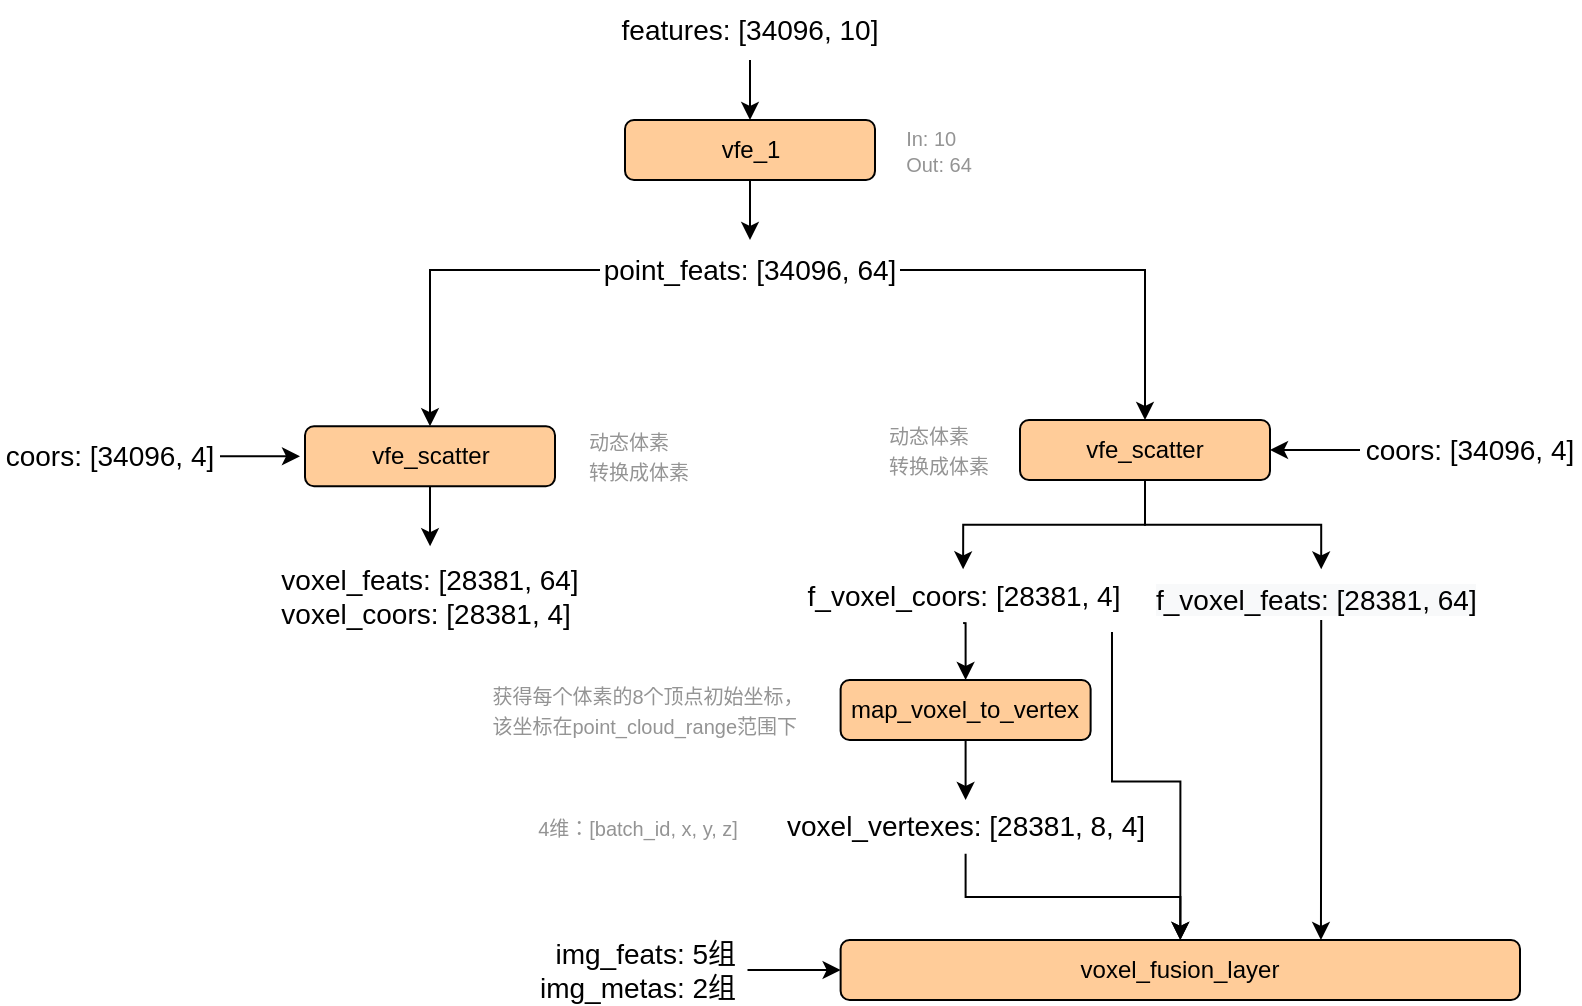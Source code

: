 <mxfile version="13.9.6" type="github">
  <diagram id="_Vdp1WSeutmWLjkR1ZQ9" name="Page-1">
    <mxGraphModel dx="2293" dy="653" grid="1" gridSize="10" guides="1" tooltips="1" connect="1" arrows="1" fold="1" page="1" pageScale="1" pageWidth="827" pageHeight="1169" math="0" shadow="0">
      <root>
        <mxCell id="0" />
        <mxCell id="1" parent="0" />
        <mxCell id="HEfAnEQ_DSQXCPcIPhqs-1" value="" style="endArrow=classic;html=1;exitX=0.5;exitY=1;exitDx=0;exitDy=0;entryX=0.5;entryY=0;entryDx=0;entryDy=0;" edge="1" parent="1" source="HEfAnEQ_DSQXCPcIPhqs-3" target="HEfAnEQ_DSQXCPcIPhqs-4">
          <mxGeometry width="50" height="50" relative="1" as="geometry">
            <mxPoint x="224.5" y="110" as="sourcePoint" />
            <mxPoint x="225" y="120" as="targetPoint" />
          </mxGeometry>
        </mxCell>
        <mxCell id="HEfAnEQ_DSQXCPcIPhqs-3" value="&lt;font style=&quot;font-size: 14px&quot;&gt;features: [34096, 10]&lt;/font&gt;" style="text;html=1;strokeColor=none;fillColor=none;align=center;verticalAlign=middle;whiteSpace=wrap;rounded=0;shadow=0;" vertex="1" parent="1">
          <mxGeometry x="150" y="40" width="150" height="30" as="geometry" />
        </mxCell>
        <mxCell id="HEfAnEQ_DSQXCPcIPhqs-10" style="edgeStyle=orthogonalEdgeStyle;rounded=0;orthogonalLoop=1;jettySize=auto;html=1;entryX=0.5;entryY=0;entryDx=0;entryDy=0;" edge="1" parent="1" source="HEfAnEQ_DSQXCPcIPhqs-4" target="HEfAnEQ_DSQXCPcIPhqs-8">
          <mxGeometry relative="1" as="geometry">
            <mxPoint x="225" y="150" as="targetPoint" />
          </mxGeometry>
        </mxCell>
        <mxCell id="HEfAnEQ_DSQXCPcIPhqs-4" value="vfe_1" style="rounded=1;whiteSpace=wrap;html=1;fillColor=#FFCC99;" vertex="1" parent="1">
          <mxGeometry x="162.5" y="100" width="125" height="30" as="geometry" />
        </mxCell>
        <mxCell id="HEfAnEQ_DSQXCPcIPhqs-12" style="edgeStyle=orthogonalEdgeStyle;rounded=0;orthogonalLoop=1;jettySize=auto;html=1;entryX=0.5;entryY=0;entryDx=0;entryDy=0;" edge="1" parent="1" source="HEfAnEQ_DSQXCPcIPhqs-8" target="HEfAnEQ_DSQXCPcIPhqs-11">
          <mxGeometry relative="1" as="geometry" />
        </mxCell>
        <mxCell id="HEfAnEQ_DSQXCPcIPhqs-20" style="edgeStyle=orthogonalEdgeStyle;rounded=0;orthogonalLoop=1;jettySize=auto;html=1;" edge="1" parent="1" source="HEfAnEQ_DSQXCPcIPhqs-8" target="HEfAnEQ_DSQXCPcIPhqs-19">
          <mxGeometry relative="1" as="geometry" />
        </mxCell>
        <mxCell id="HEfAnEQ_DSQXCPcIPhqs-8" value="&lt;font style=&quot;font-size: 14px&quot;&gt;point_feats: [34096, 64]&lt;/font&gt;" style="text;html=1;strokeColor=none;fillColor=none;align=center;verticalAlign=middle;whiteSpace=wrap;rounded=0;" vertex="1" parent="1">
          <mxGeometry x="150" y="160" width="150" height="30" as="geometry" />
        </mxCell>
        <mxCell id="HEfAnEQ_DSQXCPcIPhqs-9" value="&lt;div style=&quot;text-align: left&quot;&gt;&lt;font style=&quot;font-size: 10px&quot; color=&quot;#949494&quot;&gt;In: 10&lt;/font&gt;&lt;/div&gt;&lt;font style=&quot;font-size: 10px&quot; color=&quot;#949494&quot;&gt;&lt;div style=&quot;text-align: left&quot;&gt;Out: 64&lt;/div&gt;&lt;/font&gt;" style="text;html=1;strokeColor=none;fillColor=none;align=center;verticalAlign=middle;whiteSpace=wrap;rounded=0;" vertex="1" parent="1">
          <mxGeometry x="287.5" y="97.5" width="62.5" height="35" as="geometry" />
        </mxCell>
        <mxCell id="HEfAnEQ_DSQXCPcIPhqs-17" style="edgeStyle=orthogonalEdgeStyle;rounded=0;orthogonalLoop=1;jettySize=auto;html=1;" edge="1" parent="1" source="HEfAnEQ_DSQXCPcIPhqs-11" target="HEfAnEQ_DSQXCPcIPhqs-15">
          <mxGeometry relative="1" as="geometry" />
        </mxCell>
        <mxCell id="HEfAnEQ_DSQXCPcIPhqs-11" value="vfe_scatter" style="rounded=1;whiteSpace=wrap;html=1;fillColor=#FFCC99;" vertex="1" parent="1">
          <mxGeometry x="2.5" y="253.12" width="125" height="30" as="geometry" />
        </mxCell>
        <mxCell id="HEfAnEQ_DSQXCPcIPhqs-14" style="edgeStyle=orthogonalEdgeStyle;rounded=0;orthogonalLoop=1;jettySize=auto;html=1;" edge="1" parent="1" source="HEfAnEQ_DSQXCPcIPhqs-13">
          <mxGeometry relative="1" as="geometry">
            <mxPoint y="268.12" as="targetPoint" />
          </mxGeometry>
        </mxCell>
        <mxCell id="HEfAnEQ_DSQXCPcIPhqs-13" value="&lt;font style=&quot;font-size: 14px&quot;&gt;coors: [34096, 4]&lt;/font&gt;" style="text;html=1;strokeColor=none;fillColor=none;align=center;verticalAlign=middle;whiteSpace=wrap;rounded=0;" vertex="1" parent="1">
          <mxGeometry x="-150" y="253.12" width="110" height="30" as="geometry" />
        </mxCell>
        <mxCell id="HEfAnEQ_DSQXCPcIPhqs-15" value="&lt;div style=&quot;text-align: left&quot;&gt;&lt;span style=&quot;font-size: 14px&quot;&gt;voxel_feats: [28381, 64]&lt;/span&gt;&lt;/div&gt;&lt;font style=&quot;font-size: 14px&quot;&gt;&lt;div style=&quot;text-align: left&quot;&gt;&lt;span&gt;voxel_coors: [28381, 4]&lt;/span&gt;&lt;/div&gt;&lt;/font&gt;" style="text;html=1;strokeColor=none;fillColor=none;align=center;verticalAlign=middle;whiteSpace=wrap;rounded=0;" vertex="1" parent="1">
          <mxGeometry x="-13.75" y="313.12" width="157.5" height="50" as="geometry" />
        </mxCell>
        <mxCell id="HEfAnEQ_DSQXCPcIPhqs-18" value="&lt;div style=&quot;text-align: left&quot;&gt;&lt;span style=&quot;font-size: 10px&quot;&gt;&lt;font color=&quot;#949494&quot;&gt;动态体素&lt;/font&gt;&lt;/span&gt;&lt;/div&gt;&lt;div style=&quot;text-align: left&quot;&gt;&lt;span style=&quot;font-size: 10px&quot;&gt;&lt;font color=&quot;#949494&quot;&gt;转换成体素&lt;/font&gt;&lt;/span&gt;&lt;/div&gt;" style="text;html=1;strokeColor=none;fillColor=none;align=center;verticalAlign=middle;whiteSpace=wrap;rounded=0;" vertex="1" parent="1">
          <mxGeometry x="127.5" y="250" width="82.5" height="36.25" as="geometry" />
        </mxCell>
        <mxCell id="HEfAnEQ_DSQXCPcIPhqs-23" style="edgeStyle=orthogonalEdgeStyle;rounded=0;orthogonalLoop=1;jettySize=auto;html=1;entryX=0.5;entryY=0;entryDx=0;entryDy=0;" edge="1" parent="1" source="HEfAnEQ_DSQXCPcIPhqs-19" target="HEfAnEQ_DSQXCPcIPhqs-22">
          <mxGeometry relative="1" as="geometry" />
        </mxCell>
        <mxCell id="HEfAnEQ_DSQXCPcIPhqs-25" style="edgeStyle=orthogonalEdgeStyle;rounded=0;orthogonalLoop=1;jettySize=auto;html=1;" edge="1" parent="1" source="HEfAnEQ_DSQXCPcIPhqs-19" target="HEfAnEQ_DSQXCPcIPhqs-24">
          <mxGeometry relative="1" as="geometry" />
        </mxCell>
        <mxCell id="HEfAnEQ_DSQXCPcIPhqs-19" value="vfe_scatter" style="rounded=1;whiteSpace=wrap;html=1;fillColor=#FFCC99;" vertex="1" parent="1">
          <mxGeometry x="360" y="250" width="125" height="30" as="geometry" />
        </mxCell>
        <mxCell id="HEfAnEQ_DSQXCPcIPhqs-21" value="&lt;div style=&quot;text-align: left&quot;&gt;&lt;span style=&quot;font-size: 10px&quot;&gt;&lt;font color=&quot;#949494&quot;&gt;动态体素&lt;/font&gt;&lt;/span&gt;&lt;/div&gt;&lt;div style=&quot;text-align: left&quot;&gt;&lt;span style=&quot;font-size: 10px&quot;&gt;&lt;font color=&quot;#949494&quot;&gt;转换成体素&lt;/font&gt;&lt;/span&gt;&lt;/div&gt;" style="text;html=1;strokeColor=none;fillColor=none;align=center;verticalAlign=middle;whiteSpace=wrap;rounded=0;" vertex="1" parent="1">
          <mxGeometry x="277.5" y="246.88" width="82.5" height="36.25" as="geometry" />
        </mxCell>
        <mxCell id="HEfAnEQ_DSQXCPcIPhqs-28" style="edgeStyle=orthogonalEdgeStyle;rounded=0;orthogonalLoop=1;jettySize=auto;html=1;exitX=0.5;exitY=1;exitDx=0;exitDy=0;entryX=0.5;entryY=0;entryDx=0;entryDy=0;" edge="1" parent="1" source="HEfAnEQ_DSQXCPcIPhqs-22" target="HEfAnEQ_DSQXCPcIPhqs-26">
          <mxGeometry relative="1" as="geometry" />
        </mxCell>
        <mxCell id="HEfAnEQ_DSQXCPcIPhqs-22" value="&lt;div style=&quot;text-align: left&quot;&gt;&lt;span style=&quot;font-size: 14px&quot;&gt;f_voxel_coors: [28381, 4]&lt;/span&gt;&lt;br&gt;&lt;/div&gt;" style="text;html=1;strokeColor=none;fillColor=none;align=center;verticalAlign=middle;whiteSpace=wrap;rounded=0;" vertex="1" parent="1">
          <mxGeometry x="238.75" y="324.68" width="185.62" height="26.88" as="geometry" />
        </mxCell>
        <mxCell id="HEfAnEQ_DSQXCPcIPhqs-41" style="edgeStyle=orthogonalEdgeStyle;rounded=0;orthogonalLoop=1;jettySize=auto;html=1;entryX=0.707;entryY=0;entryDx=0;entryDy=0;entryPerimeter=0;" edge="1" parent="1" source="HEfAnEQ_DSQXCPcIPhqs-24" target="HEfAnEQ_DSQXCPcIPhqs-35">
          <mxGeometry relative="1" as="geometry" />
        </mxCell>
        <mxCell id="HEfAnEQ_DSQXCPcIPhqs-42" style="edgeStyle=orthogonalEdgeStyle;rounded=0;orthogonalLoop=1;jettySize=auto;html=1;exitX=0.901;exitY=1.165;exitDx=0;exitDy=0;entryX=0.5;entryY=0;entryDx=0;entryDy=0;exitPerimeter=0;" edge="1" parent="1" source="HEfAnEQ_DSQXCPcIPhqs-22" target="HEfAnEQ_DSQXCPcIPhqs-35">
          <mxGeometry relative="1" as="geometry" />
        </mxCell>
        <mxCell id="HEfAnEQ_DSQXCPcIPhqs-24" value="&lt;meta charset=&quot;utf-8&quot;&gt;&lt;span style=&quot;color: rgb(0, 0, 0); font-family: helvetica; font-size: 14px; font-style: normal; font-weight: 400; letter-spacing: normal; text-align: left; text-indent: 0px; text-transform: none; word-spacing: 0px; background-color: rgb(248, 249, 250); display: inline; float: none;&quot;&gt;f_voxel_feats: [28381, 64]&lt;/span&gt;" style="text;whiteSpace=wrap;html=1;" vertex="1" parent="1">
          <mxGeometry x="425.62" y="324.68" width="170" height="25.32" as="geometry" />
        </mxCell>
        <mxCell id="HEfAnEQ_DSQXCPcIPhqs-32" style="edgeStyle=orthogonalEdgeStyle;rounded=0;orthogonalLoop=1;jettySize=auto;html=1;entryX=0.5;entryY=0;entryDx=0;entryDy=0;" edge="1" parent="1" source="HEfAnEQ_DSQXCPcIPhqs-26" target="HEfAnEQ_DSQXCPcIPhqs-31">
          <mxGeometry relative="1" as="geometry" />
        </mxCell>
        <mxCell id="HEfAnEQ_DSQXCPcIPhqs-26" value="map_voxel_to_vertex" style="rounded=1;whiteSpace=wrap;html=1;fillColor=#FFCC99;" vertex="1" parent="1">
          <mxGeometry x="270.31" y="380" width="125" height="30" as="geometry" />
        </mxCell>
        <mxCell id="HEfAnEQ_DSQXCPcIPhqs-30" style="edgeStyle=orthogonalEdgeStyle;rounded=0;orthogonalLoop=1;jettySize=auto;html=1;entryX=1;entryY=0.5;entryDx=0;entryDy=0;" edge="1" parent="1" source="HEfAnEQ_DSQXCPcIPhqs-29" target="HEfAnEQ_DSQXCPcIPhqs-19">
          <mxGeometry relative="1" as="geometry" />
        </mxCell>
        <mxCell id="HEfAnEQ_DSQXCPcIPhqs-29" value="&lt;font style=&quot;font-size: 14px&quot;&gt;coors: [34096, 4]&lt;/font&gt;" style="text;html=1;strokeColor=none;fillColor=none;align=center;verticalAlign=middle;whiteSpace=wrap;rounded=0;" vertex="1" parent="1">
          <mxGeometry x="530" y="250" width="110" height="30" as="geometry" />
        </mxCell>
        <mxCell id="HEfAnEQ_DSQXCPcIPhqs-36" style="edgeStyle=orthogonalEdgeStyle;rounded=0;orthogonalLoop=1;jettySize=auto;html=1;entryX=0.5;entryY=0;entryDx=0;entryDy=0;" edge="1" parent="1" source="HEfAnEQ_DSQXCPcIPhqs-31" target="HEfAnEQ_DSQXCPcIPhqs-35">
          <mxGeometry relative="1" as="geometry" />
        </mxCell>
        <mxCell id="HEfAnEQ_DSQXCPcIPhqs-31" value="&lt;div style=&quot;text-align: left&quot;&gt;&lt;span style=&quot;font-size: 14px&quot;&gt;voxel_vertexes: [28381, 8, 4]&lt;/span&gt;&lt;br&gt;&lt;/div&gt;" style="text;html=1;strokeColor=none;fillColor=none;align=center;verticalAlign=middle;whiteSpace=wrap;rounded=0;" vertex="1" parent="1">
          <mxGeometry x="240" y="440" width="185.62" height="26.88" as="geometry" />
        </mxCell>
        <mxCell id="HEfAnEQ_DSQXCPcIPhqs-33" value="&lt;div style=&quot;text-align: left&quot;&gt;&lt;span style=&quot;font-size: 10px&quot;&gt;&lt;font color=&quot;#949494&quot;&gt;获得每个体素的8个顶点初始坐标，&lt;/font&gt;&lt;/span&gt;&lt;/div&gt;&lt;div style=&quot;text-align: left&quot;&gt;&lt;span style=&quot;font-size: 10px&quot;&gt;&lt;font color=&quot;#949494&quot;&gt;该坐标在point_cloud_range范围下&lt;/font&gt;&lt;/span&gt;&lt;/div&gt;" style="text;html=1;strokeColor=none;fillColor=none;align=center;verticalAlign=middle;whiteSpace=wrap;rounded=0;" vertex="1" parent="1">
          <mxGeometry x="61.25" y="376.88" width="226.25" height="36.25" as="geometry" />
        </mxCell>
        <mxCell id="HEfAnEQ_DSQXCPcIPhqs-34" value="&lt;div style=&quot;text-align: left&quot;&gt;&lt;span style=&quot;font-size: 10px&quot;&gt;&lt;font color=&quot;#949494&quot;&gt;4维：[batch_id, x, y, z]&lt;/font&gt;&lt;/span&gt;&lt;/div&gt;" style="text;html=1;strokeColor=none;fillColor=none;align=center;verticalAlign=middle;whiteSpace=wrap;rounded=0;" vertex="1" parent="1">
          <mxGeometry x="98.75" y="440.64" width="140" height="26.24" as="geometry" />
        </mxCell>
        <mxCell id="HEfAnEQ_DSQXCPcIPhqs-35" value="voxel_fusion_layer" style="rounded=1;whiteSpace=wrap;html=1;fillColor=#FFCC99;" vertex="1" parent="1">
          <mxGeometry x="270.31" y="510" width="339.69" height="30" as="geometry" />
        </mxCell>
        <mxCell id="HEfAnEQ_DSQXCPcIPhqs-38" style="edgeStyle=orthogonalEdgeStyle;rounded=0;orthogonalLoop=1;jettySize=auto;html=1;entryX=0;entryY=0.5;entryDx=0;entryDy=0;" edge="1" parent="1" source="HEfAnEQ_DSQXCPcIPhqs-37" target="HEfAnEQ_DSQXCPcIPhqs-35">
          <mxGeometry relative="1" as="geometry">
            <mxPoint x="270" y="508" as="targetPoint" />
          </mxGeometry>
        </mxCell>
        <mxCell id="HEfAnEQ_DSQXCPcIPhqs-37" value="&lt;div style=&quot;text-align: right&quot;&gt;&lt;span style=&quot;font-size: 14px&quot;&gt;img_feats: 5组&lt;/span&gt;&lt;/div&gt;&lt;font style=&quot;font-size: 14px&quot;&gt;&lt;div style=&quot;text-align: right&quot;&gt;&lt;span&gt;img_metas: 2组&lt;/span&gt;&lt;/div&gt;&lt;/font&gt;" style="text;html=1;strokeColor=none;fillColor=none;align=center;verticalAlign=middle;whiteSpace=wrap;rounded=0;" vertex="1" parent="1">
          <mxGeometry x="113.75" y="510" width="110" height="30" as="geometry" />
        </mxCell>
      </root>
    </mxGraphModel>
  </diagram>
</mxfile>
